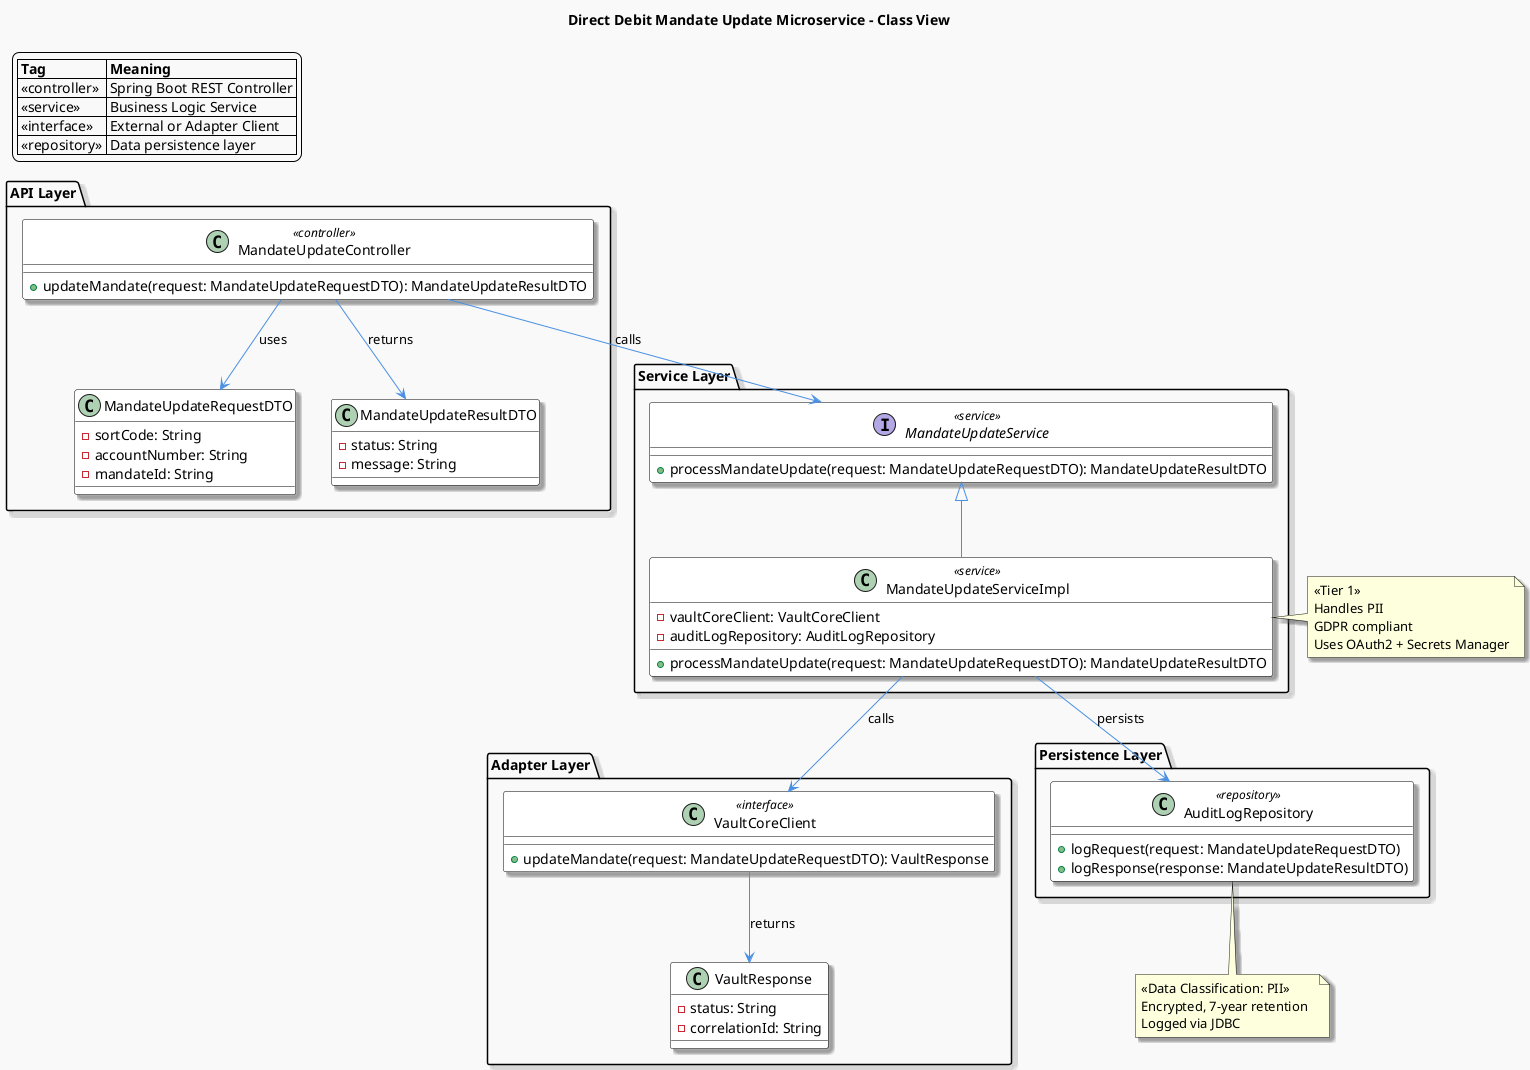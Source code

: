 @startuml DirectDebitMandateClassDiagram
' === Diagram Type & Styling ===
' Using standard PlantUML class diagram mode
' with C4-inspired layering and annotations

skinparam class {
  BackgroundColor White
  ArrowColor #4A90E2
  BorderColor Black
  FontName Consolas
}
skinparam backgroundColor #F9F9F9
skinparam shadowing true

title Direct Debit Mandate Update Microservice - Class View

' === Legend ===
legend top left
|= Tag |= Meaning |
| <<controller>> | Spring Boot REST Controller |
| <<service>>    | Business Logic Service |
| <<interface>>  | External or Adapter Client |
| <<repository>> | Data persistence layer |
endlegend

' === API Layer ===
package "API Layer" {
  class MandateUpdateController <<controller>> {
    +updateMandate(request: MandateUpdateRequestDTO): MandateUpdateResultDTO
  }

  class MandateUpdateRequestDTO {
    -sortCode: String
    -accountNumber: String
    -mandateId: String
  }

  class MandateUpdateResultDTO {
    -status: String
    -message: String
  }

  MandateUpdateController --> MandateUpdateRequestDTO : uses
  MandateUpdateController --> MandateUpdateResultDTO : returns
}

' === Service Layer ===
package "Service Layer" {
  interface MandateUpdateService <<service>> {
    +processMandateUpdate(request: MandateUpdateRequestDTO): MandateUpdateResultDTO
  }

  class MandateUpdateServiceImpl <<service>> {
    +processMandateUpdate(request: MandateUpdateRequestDTO): MandateUpdateResultDTO
    -vaultCoreClient: VaultCoreClient
    -auditLogRepository: AuditLogRepository
  }

  MandateUpdateService <|-- MandateUpdateServiceImpl
}

' === Adapter Layer ===
package "Adapter Layer" {
  class VaultCoreClient <<interface>> {
    +updateMandate(request: MandateUpdateRequestDTO): VaultResponse
  }

  class VaultResponse {
    -status: String
    -correlationId: String
  }
}

' === Persistence Layer ===
package "Persistence Layer" {
  class AuditLogRepository <<repository>> {
    +logRequest(request: MandateUpdateRequestDTO)
    +logResponse(response: MandateUpdateResultDTO)
  }
}

' === Relationships ===
MandateUpdateController --> MandateUpdateService : calls
MandateUpdateServiceImpl --> VaultCoreClient : calls
MandateUpdateServiceImpl --> AuditLogRepository : persists

VaultCoreClient --> VaultResponse : returns

' === Compliance Annotations ===
note right of MandateUpdateServiceImpl
<<Tier 1>>  
Handles PII  
GDPR compliant  
Uses OAuth2 + Secrets Manager
end note

note bottom of AuditLogRepository
<<Data Classification: PII>>  
Encrypted, 7-year retention  
Logged via JDBC
end note

@enduml
